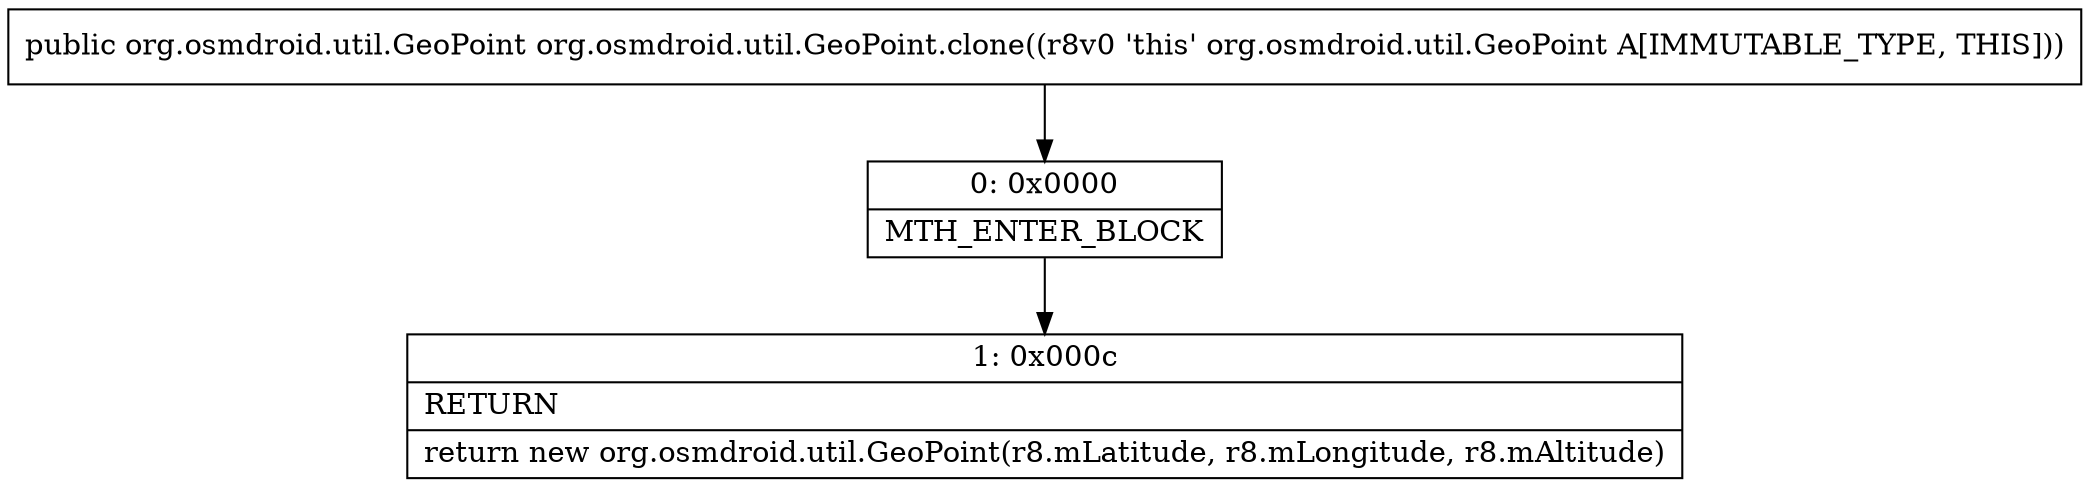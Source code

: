 digraph "CFG fororg.osmdroid.util.GeoPoint.clone()Lorg\/osmdroid\/util\/GeoPoint;" {
Node_0 [shape=record,label="{0\:\ 0x0000|MTH_ENTER_BLOCK\l}"];
Node_1 [shape=record,label="{1\:\ 0x000c|RETURN\l|return new org.osmdroid.util.GeoPoint(r8.mLatitude, r8.mLongitude, r8.mAltitude)\l}"];
MethodNode[shape=record,label="{public org.osmdroid.util.GeoPoint org.osmdroid.util.GeoPoint.clone((r8v0 'this' org.osmdroid.util.GeoPoint A[IMMUTABLE_TYPE, THIS])) }"];
MethodNode -> Node_0;
Node_0 -> Node_1;
}

